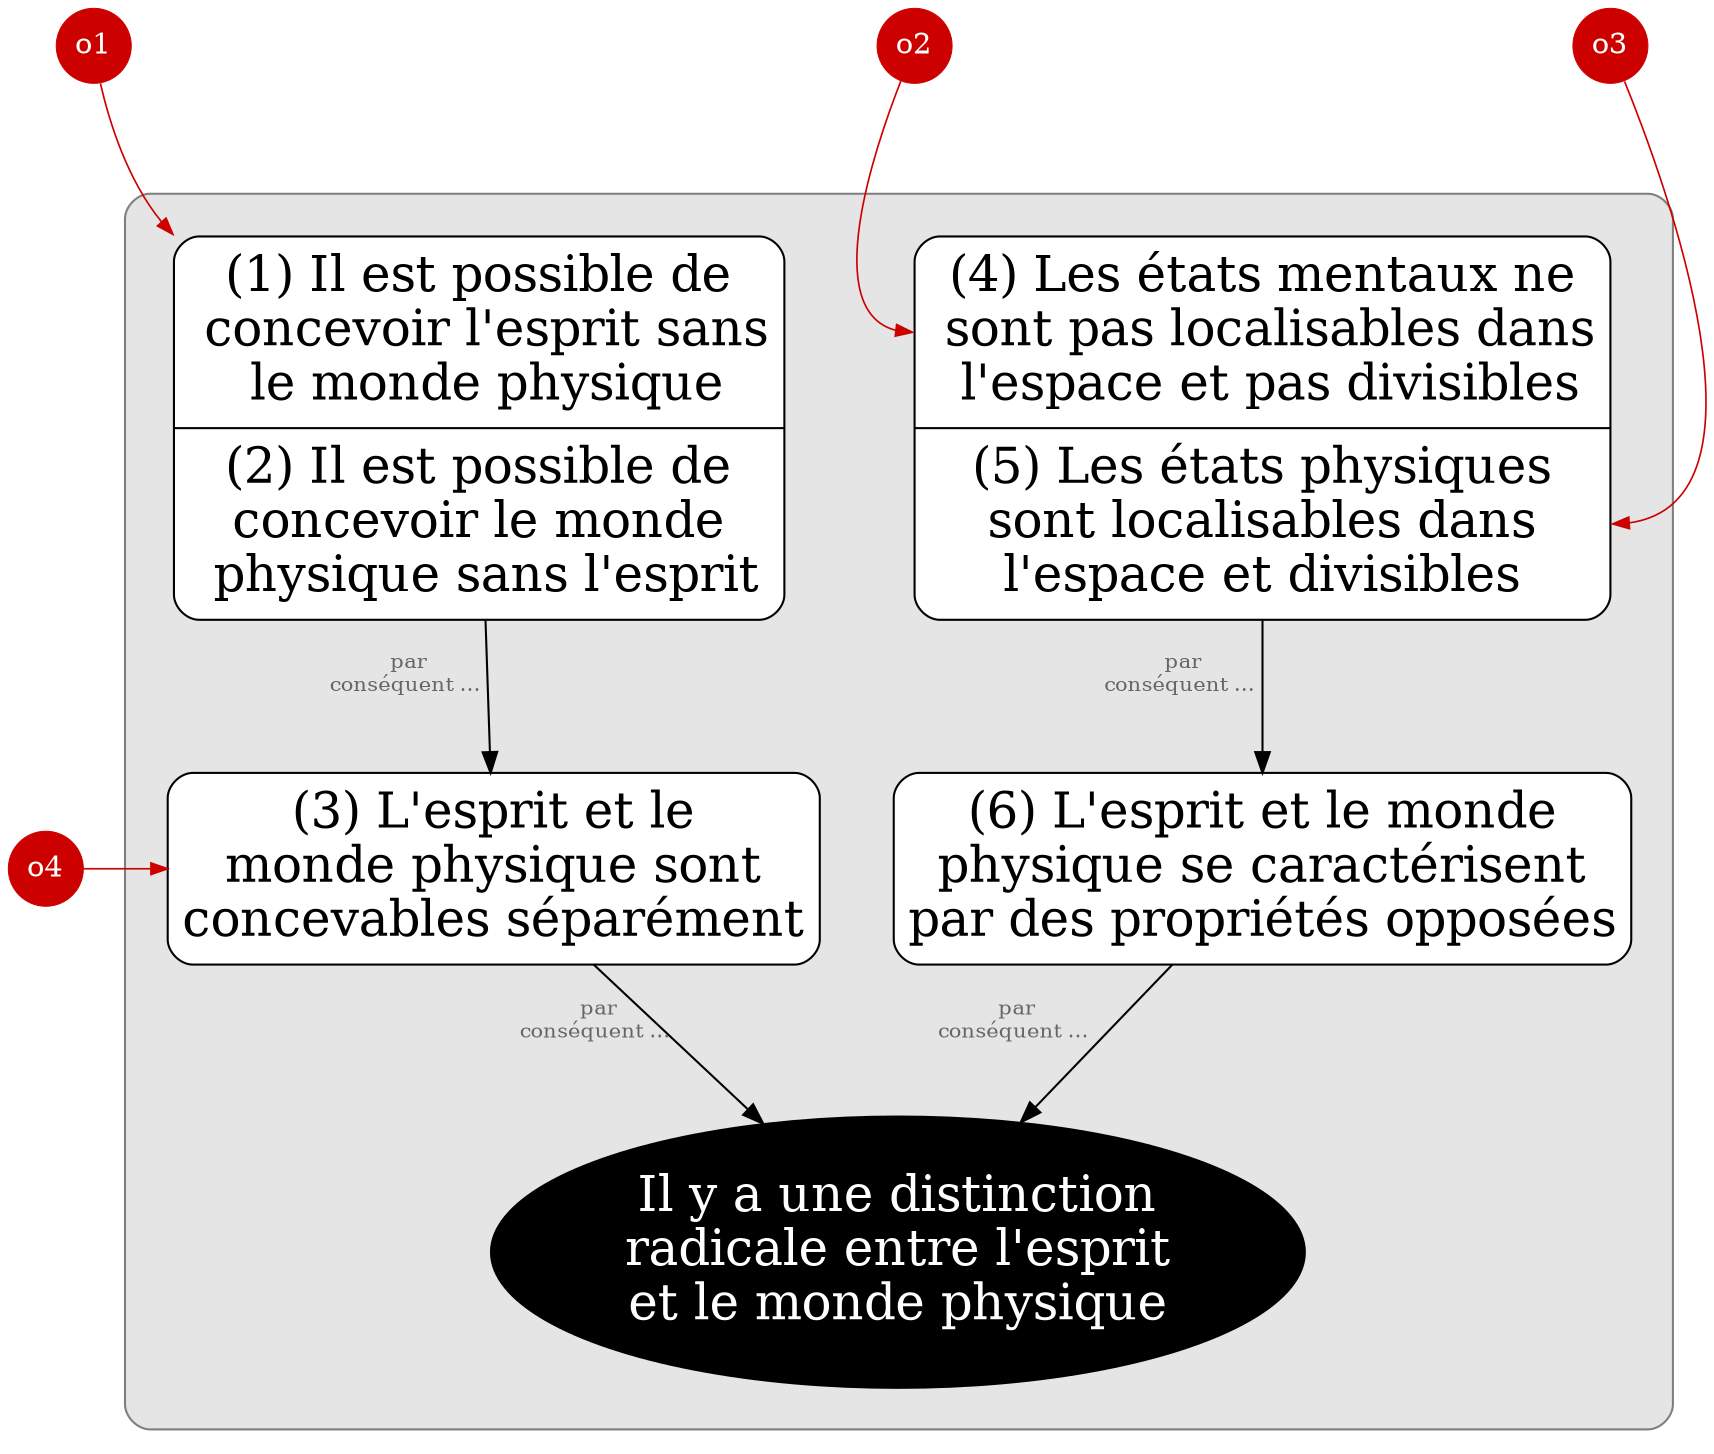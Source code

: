 digraph G {
splines=true
newrank=true


node[color=red3, style="rounded, filled", shape="circle", fillcolor=red3, penwidth=0.5, fontcolor=white, margin=0, size=1]
o1[label="o1"]
o2[label="o2"]
o3[label="o3"]
o4[label="o4"]

node[shape=box, fillcolor=white, style="filled,rounded", color=black, fontsize=24, penwidth=1,fontcolor=black, margin=0.1]
edge[minlen=2,color=red3, penwidth=0.8, arrowsize=0.8]
o1->p12:nw
o2->p45:p4:w
o3->p45:p5:e
{rank=same;o4->p3}
o1->o4[style=invis]

subgraph cluster_0 {
bgcolor=grey90
style=rounded
color=grey50
margin=20



node[shape=box, fillcolor=white, style="filled,rounded", color=black]
edge[xlabel="par
conséquent … ",fontcolor=grey40;fontsize=10,minlen=2,color=black,penwidth=1, arrowsize=1]



p12[shape="record" label="{<p1> (1) Il est possible de\n concevoir l'esprit sans\n le monde physique
|<p2> (2)  Il est possible de\n concevoir le monde \n physique sans l'esprit}"];
p12 -> p3
p3 [label="(3) L'esprit et le
monde physique sont
concevables séparément", shape="box"];



p45 -> p6
p45[shape="record" label="{<p4> (4) Les états mentaux ne\n sont pas localisables dans\n l'espace et pas divisibles
|<p5> (5)  Les états physiques\nsont localisables dans\nl'espace et divisibles}"];


{rank=same;p3->p6[style=invis]}

p6 [label="(6) L'esprit et le monde
physique se caractérisent
par des propriétés opposées", shape="box"];
   
{p3,p6}->C

C[label="Il y a une distinction
radicale entre l'esprit
et le monde physique",fillcolor=black, fontcolor=white, color=black, shape=ellipse]
   


}

node[color=red3, style="rounded, filled", shape="circle", fillcolor=red3, penwidth=0.5, fontcolor=white, margin=0, size=1,fontsize=14]


}